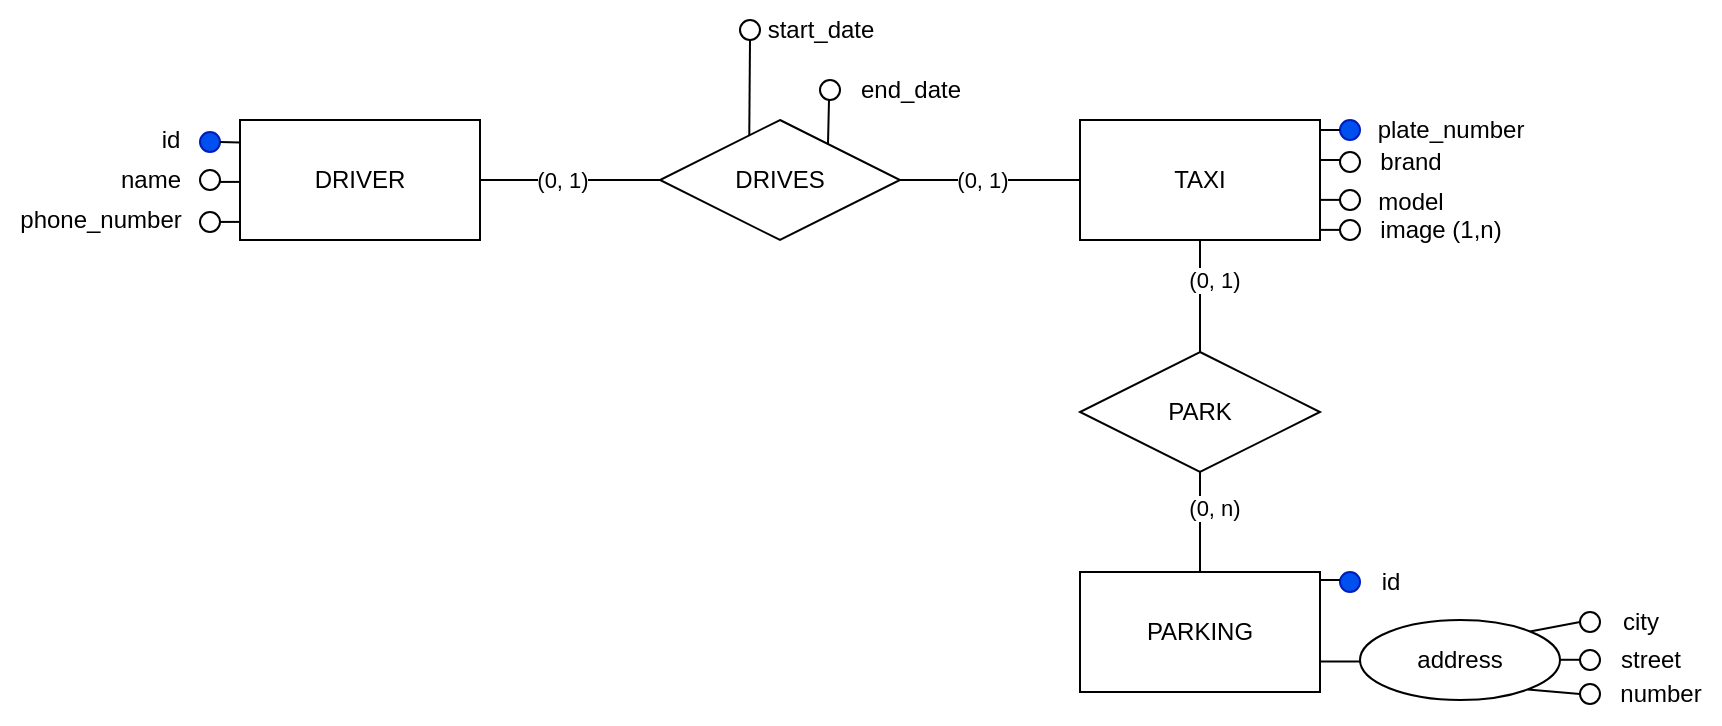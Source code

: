<mxfile version="26.0.11">
  <diagram name="Página-1" id="ITpOWt07tjn74sJ0wVYw">
    <mxGraphModel dx="1402" dy="785" grid="1" gridSize="10" guides="1" tooltips="1" connect="1" arrows="1" fold="1" page="1" pageScale="1" pageWidth="1169" pageHeight="827" math="0" shadow="0">
      <root>
        <mxCell id="0" />
        <mxCell id="1" parent="0" />
        <mxCell id="aPur0dxtbKxk1z-seOyI-1" value="DRIVER" style="rounded=0;whiteSpace=wrap;html=1;" parent="1" vertex="1">
          <mxGeometry x="310" y="384" width="120" height="60" as="geometry" />
        </mxCell>
        <mxCell id="aPur0dxtbKxk1z-seOyI-2" value="TAXI" style="rounded=0;whiteSpace=wrap;html=1;" parent="1" vertex="1">
          <mxGeometry x="730" y="384" width="120" height="60" as="geometry" />
        </mxCell>
        <mxCell id="aPur0dxtbKxk1z-seOyI-3" value="DRIVES" style="shape=rhombus;perimeter=rhombusPerimeter;whiteSpace=wrap;html=1;align=center;" parent="1" vertex="1">
          <mxGeometry x="520" y="384" width="120" height="60" as="geometry" />
        </mxCell>
        <mxCell id="aPur0dxtbKxk1z-seOyI-6" value="" style="endArrow=none;html=1;rounded=0;entryX=0;entryY=0.5;entryDx=0;entryDy=0;" parent="1" target="aPur0dxtbKxk1z-seOyI-3" edge="1">
          <mxGeometry width="50" height="50" relative="1" as="geometry">
            <mxPoint x="430" y="414" as="sourcePoint" />
            <mxPoint x="480" y="364" as="targetPoint" />
          </mxGeometry>
        </mxCell>
        <mxCell id="aPur0dxtbKxk1z-seOyI-7" value="(0, 1)" style="edgeLabel;html=1;align=center;verticalAlign=middle;resizable=0;points=[];" parent="aPur0dxtbKxk1z-seOyI-6" vertex="1" connectable="0">
          <mxGeometry x="-0.268" y="-1" relative="1" as="geometry">
            <mxPoint x="8" y="-1" as="offset" />
          </mxGeometry>
        </mxCell>
        <mxCell id="aPur0dxtbKxk1z-seOyI-8" value="" style="endArrow=none;html=1;rounded=0;entryX=0;entryY=0.5;entryDx=0;entryDy=0;" parent="1" target="aPur0dxtbKxk1z-seOyI-2" edge="1">
          <mxGeometry width="50" height="50" relative="1" as="geometry">
            <mxPoint x="640" y="414" as="sourcePoint" />
            <mxPoint x="726" y="415" as="targetPoint" />
          </mxGeometry>
        </mxCell>
        <mxCell id="aPur0dxtbKxk1z-seOyI-9" value="(0, 1)" style="edgeLabel;html=1;align=center;verticalAlign=middle;resizable=0;points=[];" parent="aPur0dxtbKxk1z-seOyI-8" vertex="1" connectable="0">
          <mxGeometry x="-0.268" y="-1" relative="1" as="geometry">
            <mxPoint x="8" y="-1" as="offset" />
          </mxGeometry>
        </mxCell>
        <mxCell id="aPur0dxtbKxk1z-seOyI-10" value="PARKING" style="rounded=0;whiteSpace=wrap;html=1;" parent="1" vertex="1">
          <mxGeometry x="730" y="610" width="120" height="60" as="geometry" />
        </mxCell>
        <mxCell id="aPur0dxtbKxk1z-seOyI-13" value="PARK" style="shape=rhombus;perimeter=rhombusPerimeter;whiteSpace=wrap;html=1;align=center;" parent="1" vertex="1">
          <mxGeometry x="730" y="500" width="120" height="60" as="geometry" />
        </mxCell>
        <mxCell id="aPur0dxtbKxk1z-seOyI-14" value="" style="endArrow=none;html=1;rounded=0;entryX=0.5;entryY=0;entryDx=0;entryDy=0;exitX=0.5;exitY=1;exitDx=0;exitDy=0;" parent="1" source="aPur0dxtbKxk1z-seOyI-2" target="aPur0dxtbKxk1z-seOyI-13" edge="1">
          <mxGeometry width="50" height="50" relative="1" as="geometry">
            <mxPoint x="740" y="444.0" as="sourcePoint" />
            <mxPoint x="690" y="480" as="targetPoint" />
          </mxGeometry>
        </mxCell>
        <mxCell id="aPur0dxtbKxk1z-seOyI-15" value="(0, 1)" style="edgeLabel;html=1;align=center;verticalAlign=middle;resizable=0;points=[];" parent="aPur0dxtbKxk1z-seOyI-14" vertex="1" connectable="0">
          <mxGeometry x="-0.268" y="-1" relative="1" as="geometry">
            <mxPoint x="8" y="-1" as="offset" />
          </mxGeometry>
        </mxCell>
        <mxCell id="aPur0dxtbKxk1z-seOyI-16" value="" style="endArrow=none;html=1;rounded=0;entryX=0.5;entryY=0;entryDx=0;entryDy=0;" parent="1" target="aPur0dxtbKxk1z-seOyI-10" edge="1">
          <mxGeometry width="50" height="50" relative="1" as="geometry">
            <mxPoint x="790" y="560" as="sourcePoint" />
            <mxPoint x="880" y="560" as="targetPoint" />
          </mxGeometry>
        </mxCell>
        <mxCell id="aPur0dxtbKxk1z-seOyI-17" value="(0, n)" style="edgeLabel;html=1;align=center;verticalAlign=middle;resizable=0;points=[];" parent="aPur0dxtbKxk1z-seOyI-16" vertex="1" connectable="0">
          <mxGeometry x="-0.268" y="-1" relative="1" as="geometry">
            <mxPoint x="8" y="-1" as="offset" />
          </mxGeometry>
        </mxCell>
        <mxCell id="aPur0dxtbKxk1z-seOyI-19" value="" style="ellipse;whiteSpace=wrap;html=1;aspect=fixed;fillColor=#0050ef;fontColor=#ffffff;strokeColor=#001DBC;" parent="1" vertex="1">
          <mxGeometry x="290" y="390" width="10" height="10" as="geometry" />
        </mxCell>
        <mxCell id="aPur0dxtbKxk1z-seOyI-20" value="" style="ellipse;whiteSpace=wrap;html=1;aspect=fixed;" parent="1" vertex="1">
          <mxGeometry x="290" y="409" width="10" height="10" as="geometry" />
        </mxCell>
        <mxCell id="aPur0dxtbKxk1z-seOyI-21" value="" style="ellipse;whiteSpace=wrap;html=1;aspect=fixed;" parent="1" vertex="1">
          <mxGeometry x="290" y="430" width="10" height="10" as="geometry" />
        </mxCell>
        <mxCell id="aPur0dxtbKxk1z-seOyI-22" value="id" style="text;html=1;align=center;verticalAlign=middle;resizable=0;points=[];autosize=1;strokeColor=none;fillColor=none;" parent="1" vertex="1">
          <mxGeometry x="260" y="379" width="30" height="30" as="geometry" />
        </mxCell>
        <mxCell id="aPur0dxtbKxk1z-seOyI-23" value="name" style="text;html=1;align=center;verticalAlign=middle;resizable=0;points=[];autosize=1;strokeColor=none;fillColor=none;" parent="1" vertex="1">
          <mxGeometry x="240" y="399" width="50" height="30" as="geometry" />
        </mxCell>
        <mxCell id="aPur0dxtbKxk1z-seOyI-24" value="phone_number" style="text;html=1;align=center;verticalAlign=middle;resizable=0;points=[];autosize=1;strokeColor=none;fillColor=none;" parent="1" vertex="1">
          <mxGeometry x="190" y="419" width="100" height="30" as="geometry" />
        </mxCell>
        <mxCell id="aPur0dxtbKxk1z-seOyI-25" value="" style="ellipse;whiteSpace=wrap;html=1;aspect=fixed;fillColor=#0050ef;fontColor=#ffffff;strokeColor=#001DBC;" parent="1" vertex="1">
          <mxGeometry x="860" y="384" width="10" height="10" as="geometry" />
        </mxCell>
        <mxCell id="aPur0dxtbKxk1z-seOyI-26" value="" style="ellipse;whiteSpace=wrap;html=1;aspect=fixed;" parent="1" vertex="1">
          <mxGeometry x="860" y="400" width="10" height="10" as="geometry" />
        </mxCell>
        <mxCell id="aPur0dxtbKxk1z-seOyI-27" value="" style="ellipse;whiteSpace=wrap;html=1;aspect=fixed;" parent="1" vertex="1">
          <mxGeometry x="860" y="419" width="10" height="10" as="geometry" />
        </mxCell>
        <mxCell id="aPur0dxtbKxk1z-seOyI-28" value="plate_number" style="text;html=1;align=center;verticalAlign=middle;resizable=0;points=[];autosize=1;strokeColor=none;fillColor=none;" parent="1" vertex="1">
          <mxGeometry x="865" y="374" width="100" height="30" as="geometry" />
        </mxCell>
        <mxCell id="aPur0dxtbKxk1z-seOyI-29" value="brand" style="text;html=1;align=center;verticalAlign=middle;resizable=0;points=[];autosize=1;strokeColor=none;fillColor=none;" parent="1" vertex="1">
          <mxGeometry x="870" y="390" width="50" height="30" as="geometry" />
        </mxCell>
        <mxCell id="aPur0dxtbKxk1z-seOyI-30" value="model" style="text;html=1;align=center;verticalAlign=middle;resizable=0;points=[];autosize=1;strokeColor=none;fillColor=none;" parent="1" vertex="1">
          <mxGeometry x="865" y="410" width="60" height="30" as="geometry" />
        </mxCell>
        <mxCell id="aPur0dxtbKxk1z-seOyI-32" value="" style="ellipse;whiteSpace=wrap;html=1;aspect=fixed;" parent="1" vertex="1">
          <mxGeometry x="860" y="434" width="10" height="10" as="geometry" />
        </mxCell>
        <mxCell id="aPur0dxtbKxk1z-seOyI-33" value="image (1,n)" style="text;html=1;align=center;verticalAlign=middle;resizable=0;points=[];autosize=1;strokeColor=none;fillColor=none;" parent="1" vertex="1">
          <mxGeometry x="870" y="424" width="80" height="30" as="geometry" />
        </mxCell>
        <mxCell id="aPur0dxtbKxk1z-seOyI-36" value="address" style="ellipse;whiteSpace=wrap;html=1;align=center;" parent="1" vertex="1">
          <mxGeometry x="870" y="634" width="100" height="40" as="geometry" />
        </mxCell>
        <mxCell id="aPur0dxtbKxk1z-seOyI-37" value="" style="ellipse;whiteSpace=wrap;html=1;aspect=fixed;" parent="1" vertex="1">
          <mxGeometry x="980" y="630" width="10" height="10" as="geometry" />
        </mxCell>
        <mxCell id="aPur0dxtbKxk1z-seOyI-38" value="" style="ellipse;whiteSpace=wrap;html=1;aspect=fixed;" parent="1" vertex="1">
          <mxGeometry x="980" y="649" width="10" height="10" as="geometry" />
        </mxCell>
        <mxCell id="aPur0dxtbKxk1z-seOyI-39" value="street" style="text;html=1;align=center;verticalAlign=middle;resizable=0;points=[];autosize=1;strokeColor=none;fillColor=none;" parent="1" vertex="1">
          <mxGeometry x="990" y="639" width="50" height="30" as="geometry" />
        </mxCell>
        <mxCell id="aPur0dxtbKxk1z-seOyI-40" value="" style="ellipse;whiteSpace=wrap;html=1;aspect=fixed;" parent="1" vertex="1">
          <mxGeometry x="980" y="666" width="10" height="10" as="geometry" />
        </mxCell>
        <mxCell id="aPur0dxtbKxk1z-seOyI-41" value="number" style="text;html=1;align=center;verticalAlign=middle;resizable=0;points=[];autosize=1;strokeColor=none;fillColor=none;" parent="1" vertex="1">
          <mxGeometry x="990" y="656" width="60" height="30" as="geometry" />
        </mxCell>
        <mxCell id="aPur0dxtbKxk1z-seOyI-42" value="city" style="text;html=1;align=center;verticalAlign=middle;resizable=0;points=[];autosize=1;strokeColor=none;fillColor=none;" parent="1" vertex="1">
          <mxGeometry x="990" y="620" width="40" height="30" as="geometry" />
        </mxCell>
        <mxCell id="aPur0dxtbKxk1z-seOyI-43" value="" style="endArrow=none;html=1;rounded=0;entryX=0;entryY=0.5;entryDx=0;entryDy=0;exitX=1;exitY=0.5;exitDx=0;exitDy=0;" parent="1" edge="1">
          <mxGeometry width="50" height="50" relative="1" as="geometry">
            <mxPoint x="850" y="654.77" as="sourcePoint" />
            <mxPoint x="870" y="654.77" as="targetPoint" />
          </mxGeometry>
        </mxCell>
        <mxCell id="aPur0dxtbKxk1z-seOyI-44" value="" style="ellipse;whiteSpace=wrap;html=1;aspect=fixed;fillColor=#0050ef;fontColor=#ffffff;strokeColor=#001DBC;" parent="1" vertex="1">
          <mxGeometry x="860" y="610" width="10" height="10" as="geometry" />
        </mxCell>
        <mxCell id="aPur0dxtbKxk1z-seOyI-45" value="id" style="text;html=1;align=center;verticalAlign=middle;resizable=0;points=[];autosize=1;strokeColor=none;fillColor=none;" parent="1" vertex="1">
          <mxGeometry x="870" y="600" width="30" height="30" as="geometry" />
        </mxCell>
        <mxCell id="aPur0dxtbKxk1z-seOyI-46" value="start_date" style="text;html=1;align=center;verticalAlign=middle;resizable=0;points=[];autosize=1;strokeColor=none;fillColor=none;" parent="1" vertex="1">
          <mxGeometry x="560" y="324" width="80" height="30" as="geometry" />
        </mxCell>
        <mxCell id="aPur0dxtbKxk1z-seOyI-47" value="end_date" style="text;html=1;align=center;verticalAlign=middle;resizable=0;points=[];autosize=1;strokeColor=none;fillColor=none;" parent="1" vertex="1">
          <mxGeometry x="610" y="354" width="70" height="30" as="geometry" />
        </mxCell>
        <mxCell id="aPur0dxtbKxk1z-seOyI-48" value="" style="ellipse;whiteSpace=wrap;html=1;aspect=fixed;" parent="1" vertex="1">
          <mxGeometry x="560" y="334" width="10" height="10" as="geometry" />
        </mxCell>
        <mxCell id="aPur0dxtbKxk1z-seOyI-49" value="" style="ellipse;whiteSpace=wrap;html=1;aspect=fixed;" parent="1" vertex="1">
          <mxGeometry x="600" y="364" width="10" height="10" as="geometry" />
        </mxCell>
        <mxCell id="TazpLZ0Iv1ryvylIxxks-1" value="" style="endArrow=none;html=1;rounded=0;entryX=0.001;entryY=0.187;entryDx=0;entryDy=0;entryPerimeter=0;exitX=1;exitY=0.5;exitDx=0;exitDy=0;" edge="1" parent="1" source="aPur0dxtbKxk1z-seOyI-19" target="aPur0dxtbKxk1z-seOyI-1">
          <mxGeometry width="50" height="50" relative="1" as="geometry">
            <mxPoint x="490" y="480" as="sourcePoint" />
            <mxPoint x="540" y="430" as="targetPoint" />
          </mxGeometry>
        </mxCell>
        <mxCell id="TazpLZ0Iv1ryvylIxxks-3" value="" style="endArrow=none;html=1;rounded=0;entryX=0.001;entryY=0.187;entryDx=0;entryDy=0;entryPerimeter=0;exitX=1;exitY=0.5;exitDx=0;exitDy=0;" edge="1" parent="1">
          <mxGeometry width="50" height="50" relative="1" as="geometry">
            <mxPoint x="300" y="414.96" as="sourcePoint" />
            <mxPoint x="310" y="414.96" as="targetPoint" />
          </mxGeometry>
        </mxCell>
        <mxCell id="TazpLZ0Iv1ryvylIxxks-4" value="" style="endArrow=none;html=1;rounded=0;entryX=0.001;entryY=0.187;entryDx=0;entryDy=0;entryPerimeter=0;exitX=1;exitY=0.5;exitDx=0;exitDy=0;" edge="1" parent="1">
          <mxGeometry width="50" height="50" relative="1" as="geometry">
            <mxPoint x="300" y="434.96" as="sourcePoint" />
            <mxPoint x="310" y="434.96" as="targetPoint" />
          </mxGeometry>
        </mxCell>
        <mxCell id="TazpLZ0Iv1ryvylIxxks-5" value="" style="endArrow=none;html=1;rounded=0;entryX=0.001;entryY=0.187;entryDx=0;entryDy=0;entryPerimeter=0;exitX=1;exitY=0.5;exitDx=0;exitDy=0;" edge="1" parent="1">
          <mxGeometry width="50" height="50" relative="1" as="geometry">
            <mxPoint x="850" y="389" as="sourcePoint" />
            <mxPoint x="860" y="389" as="targetPoint" />
          </mxGeometry>
        </mxCell>
        <mxCell id="TazpLZ0Iv1ryvylIxxks-6" value="" style="endArrow=none;html=1;rounded=0;entryX=0.001;entryY=0.187;entryDx=0;entryDy=0;entryPerimeter=0;exitX=1;exitY=0.5;exitDx=0;exitDy=0;" edge="1" parent="1">
          <mxGeometry width="50" height="50" relative="1" as="geometry">
            <mxPoint x="850" y="404" as="sourcePoint" />
            <mxPoint x="860" y="404" as="targetPoint" />
          </mxGeometry>
        </mxCell>
        <mxCell id="TazpLZ0Iv1ryvylIxxks-8" value="" style="endArrow=none;html=1;rounded=0;entryX=0.001;entryY=0.187;entryDx=0;entryDy=0;entryPerimeter=0;exitX=1;exitY=0.5;exitDx=0;exitDy=0;" edge="1" parent="1">
          <mxGeometry width="50" height="50" relative="1" as="geometry">
            <mxPoint x="850" y="423.94" as="sourcePoint" />
            <mxPoint x="860" y="423.94" as="targetPoint" />
          </mxGeometry>
        </mxCell>
        <mxCell id="TazpLZ0Iv1ryvylIxxks-9" value="" style="endArrow=none;html=1;rounded=0;entryX=0.001;entryY=0.187;entryDx=0;entryDy=0;entryPerimeter=0;exitX=1;exitY=0.5;exitDx=0;exitDy=0;" edge="1" parent="1">
          <mxGeometry width="50" height="50" relative="1" as="geometry">
            <mxPoint x="850" y="438.94" as="sourcePoint" />
            <mxPoint x="860" y="438.94" as="targetPoint" />
          </mxGeometry>
        </mxCell>
        <mxCell id="TazpLZ0Iv1ryvylIxxks-10" value="" style="endArrow=none;html=1;rounded=0;exitX=0.5;exitY=1;exitDx=0;exitDy=0;entryX=0.372;entryY=0.125;entryDx=0;entryDy=0;entryPerimeter=0;" edge="1" parent="1" source="aPur0dxtbKxk1z-seOyI-48" target="aPur0dxtbKxk1z-seOyI-3">
          <mxGeometry width="50" height="50" relative="1" as="geometry">
            <mxPoint x="570" y="360" as="sourcePoint" />
            <mxPoint x="560" y="380" as="targetPoint" />
          </mxGeometry>
        </mxCell>
        <mxCell id="TazpLZ0Iv1ryvylIxxks-11" value="" style="endArrow=none;html=1;rounded=0;exitX=0.5;exitY=1;exitDx=0;exitDy=0;entryX=0.7;entryY=0.197;entryDx=0;entryDy=0;entryPerimeter=0;" edge="1" parent="1" target="aPur0dxtbKxk1z-seOyI-3">
          <mxGeometry width="50" height="50" relative="1" as="geometry">
            <mxPoint x="604.5" y="374" as="sourcePoint" />
            <mxPoint x="605.5" y="421" as="targetPoint" />
          </mxGeometry>
        </mxCell>
        <mxCell id="TazpLZ0Iv1ryvylIxxks-12" value="" style="endArrow=none;html=1;rounded=0;entryX=0.372;entryY=0.125;entryDx=0;entryDy=0;entryPerimeter=0;" edge="1" parent="1">
          <mxGeometry width="50" height="50" relative="1" as="geometry">
            <mxPoint x="860" y="614" as="sourcePoint" />
            <mxPoint x="850" y="614" as="targetPoint" />
          </mxGeometry>
        </mxCell>
        <mxCell id="TazpLZ0Iv1ryvylIxxks-14" value="" style="endArrow=none;html=1;rounded=0;entryX=0.372;entryY=0.125;entryDx=0;entryDy=0;entryPerimeter=0;" edge="1" parent="1">
          <mxGeometry width="50" height="50" relative="1" as="geometry">
            <mxPoint x="980" y="653.89" as="sourcePoint" />
            <mxPoint x="970" y="653.89" as="targetPoint" />
          </mxGeometry>
        </mxCell>
        <mxCell id="TazpLZ0Iv1ryvylIxxks-15" value="" style="endArrow=none;html=1;rounded=0;entryX=0.372;entryY=0.125;entryDx=0;entryDy=0;entryPerimeter=0;exitX=0;exitY=0.5;exitDx=0;exitDy=0;" edge="1" parent="1" source="aPur0dxtbKxk1z-seOyI-37">
          <mxGeometry width="50" height="50" relative="1" as="geometry">
            <mxPoint x="965" y="639.77" as="sourcePoint" />
            <mxPoint x="955" y="639.77" as="targetPoint" />
          </mxGeometry>
        </mxCell>
        <mxCell id="TazpLZ0Iv1ryvylIxxks-17" value="" style="endArrow=none;html=1;rounded=0;entryX=0.839;entryY=0.87;entryDx=0;entryDy=0;entryPerimeter=0;exitX=0;exitY=0.5;exitDx=0;exitDy=0;" edge="1" parent="1" source="aPur0dxtbKxk1z-seOyI-40" target="aPur0dxtbKxk1z-seOyI-36">
          <mxGeometry width="50" height="50" relative="1" as="geometry">
            <mxPoint x="980" y="665.23" as="sourcePoint" />
            <mxPoint x="955" y="670" as="targetPoint" />
          </mxGeometry>
        </mxCell>
      </root>
    </mxGraphModel>
  </diagram>
</mxfile>

